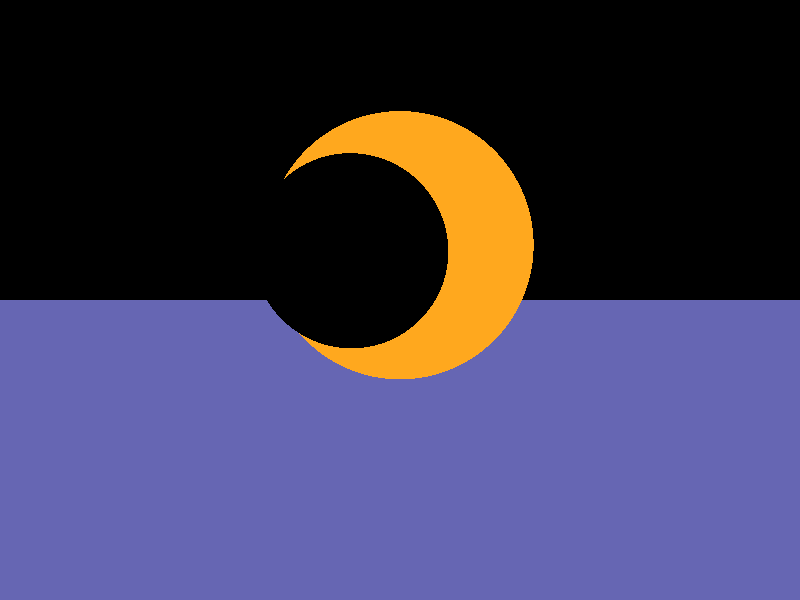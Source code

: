 camera {
  location  <0, 0, 14>
  up        <0,  1,  0>
  right     <1.33333, 0,  0>
  look_at   <0, 0, 0>
}

light_source {<-100, 100, 100> color rgb <1.0, 1.0, 1.0>}

sphere { <0, 2, -9>, 5
  pigment { color rgb <1.0, 0.6588, 0.1176>}
  finish {ambient 0.2 diffuse 0.4 specular 0.9 reflection 1.0 roughness 0.02 }
}              

sphere { <1, 1, 1.5>, 2
  pigment { color rgbf <0.0, 0.0, 0.0 0.9>}
  finish {ambient 0.1 diffuse 0.1 specular 0.3 roughness 0.001 reflection 0.3 refraction 1.0 ior 1.33}
}  

plane { <0,1,0> , -4
  pigment {color rgb <0.4, 0.4, 0.7>}
  finish {ambient 0.4 diffuse 0.2 reflection 1.0}
}
                               
                               
                               

